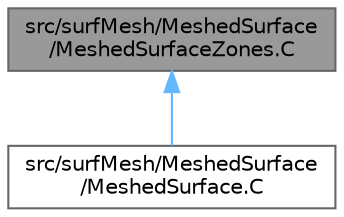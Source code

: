 digraph "src/surfMesh/MeshedSurface/MeshedSurfaceZones.C"
{
 // LATEX_PDF_SIZE
  bgcolor="transparent";
  edge [fontname=Helvetica,fontsize=10,labelfontname=Helvetica,labelfontsize=10];
  node [fontname=Helvetica,fontsize=10,shape=box,height=0.2,width=0.4];
  Node1 [id="Node000001",label="src/surfMesh/MeshedSurface\l/MeshedSurfaceZones.C",height=0.2,width=0.4,color="gray40", fillcolor="grey60", style="filled", fontcolor="black",tooltip=" "];
  Node1 -> Node2 [id="edge1_Node000001_Node000002",dir="back",color="steelblue1",style="solid",tooltip=" "];
  Node2 [id="Node000002",label="src/surfMesh/MeshedSurface\l/MeshedSurface.C",height=0.2,width=0.4,color="grey40", fillcolor="white", style="filled",URL="$MeshedSurface_8C.html",tooltip=" "];
}

